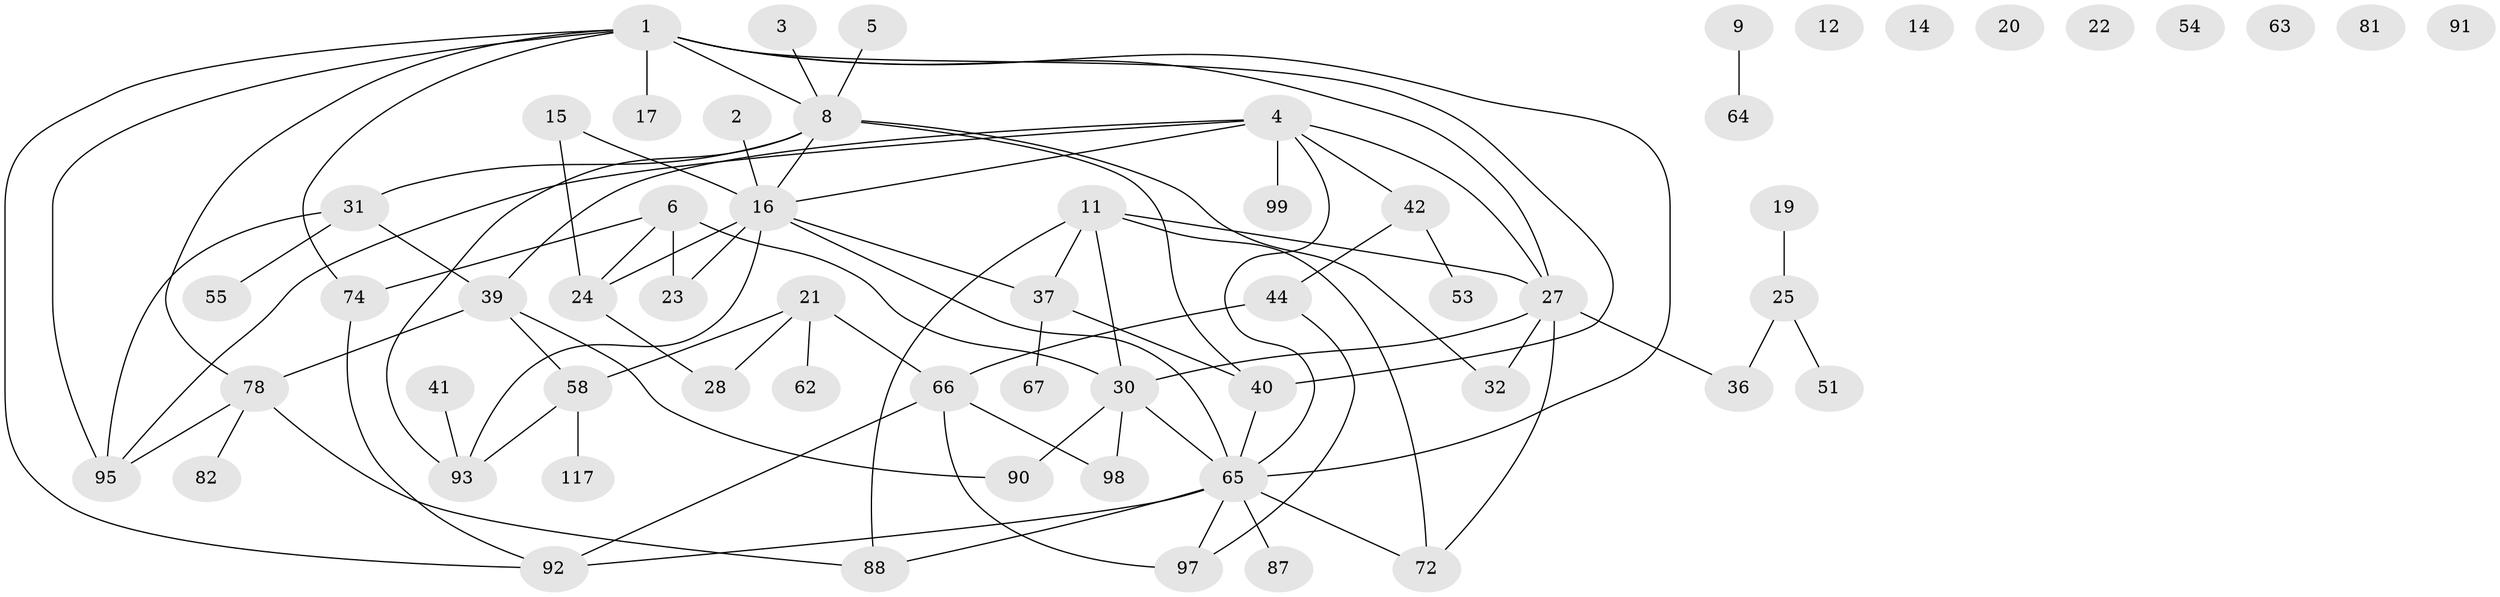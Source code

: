 // original degree distribution, {5: 0.0743801652892562, 1: 0.21487603305785125, 4: 0.10743801652892562, 2: 0.2644628099173554, 3: 0.2644628099173554, 0: 0.05785123966942149, 7: 0.008264462809917356, 6: 0.008264462809917356}
// Generated by graph-tools (version 1.1) at 2025/13/03/09/25 04:13:12]
// undirected, 60 vertices, 84 edges
graph export_dot {
graph [start="1"]
  node [color=gray90,style=filled];
  1 [super="+48+7"];
  2;
  3;
  4 [super="+113+105+33+13"];
  5 [super="+49"];
  6 [super="+18+29"];
  8 [super="+10+75"];
  9 [super="+118"];
  11 [super="+35"];
  12;
  14;
  15;
  16 [super="+77+52+70"];
  17;
  19;
  20;
  21 [super="+34+73"];
  22;
  23 [super="+107+115"];
  24 [super="+57"];
  25 [super="+111+69"];
  27 [super="+47"];
  28 [super="+50"];
  30 [super="+85+116+45"];
  31 [super="+61"];
  32;
  36;
  37 [super="+43"];
  39 [super="+46+60+106"];
  40 [super="+84"];
  41;
  42 [super="+89"];
  44 [super="+100"];
  51;
  53 [super="+79"];
  54;
  55;
  58 [super="+59"];
  62;
  63;
  64;
  65 [super="+101"];
  66 [super="+102"];
  67;
  72;
  74;
  78 [super="+96"];
  81;
  82;
  87;
  88;
  90;
  91 [super="+104"];
  92;
  93 [super="+103"];
  95;
  97;
  98;
  99;
  117;
  1 -- 40;
  1 -- 8;
  1 -- 74;
  1 -- 78;
  1 -- 65;
  1 -- 17;
  1 -- 92;
  1 -- 95;
  1 -- 27;
  2 -- 16;
  3 -- 8;
  4 -- 65;
  4 -- 99;
  4 -- 95;
  4 -- 39;
  4 -- 16;
  4 -- 27;
  4 -- 42;
  5 -- 8;
  6 -- 74;
  6 -- 24;
  6 -- 30;
  6 -- 23 [weight=2];
  8 -- 32;
  8 -- 16;
  8 -- 40;
  8 -- 93;
  8 -- 31;
  9 -- 64;
  11 -- 72;
  11 -- 88;
  11 -- 37;
  11 -- 30;
  11 -- 27 [weight=2];
  15 -- 16;
  15 -- 24;
  16 -- 65;
  16 -- 37;
  16 -- 23;
  16 -- 93;
  16 -- 24;
  19 -- 25;
  21 -- 66;
  21 -- 58;
  21 -- 62;
  21 -- 28;
  24 -- 28;
  25 -- 51;
  25 -- 36;
  27 -- 32;
  27 -- 36;
  27 -- 72;
  27 -- 30;
  30 -- 98;
  30 -- 65;
  30 -- 90;
  31 -- 55;
  31 -- 95;
  31 -- 39;
  37 -- 67;
  37 -- 40;
  39 -- 78;
  39 -- 90;
  39 -- 58;
  40 -- 65;
  41 -- 93;
  42 -- 53;
  42 -- 44;
  44 -- 97;
  44 -- 66;
  58 -- 117;
  58 -- 93;
  65 -- 88;
  65 -- 97;
  65 -- 72;
  65 -- 87;
  65 -- 92;
  66 -- 92;
  66 -- 97;
  66 -- 98;
  74 -- 92;
  78 -- 95;
  78 -- 82;
  78 -- 88;
}
